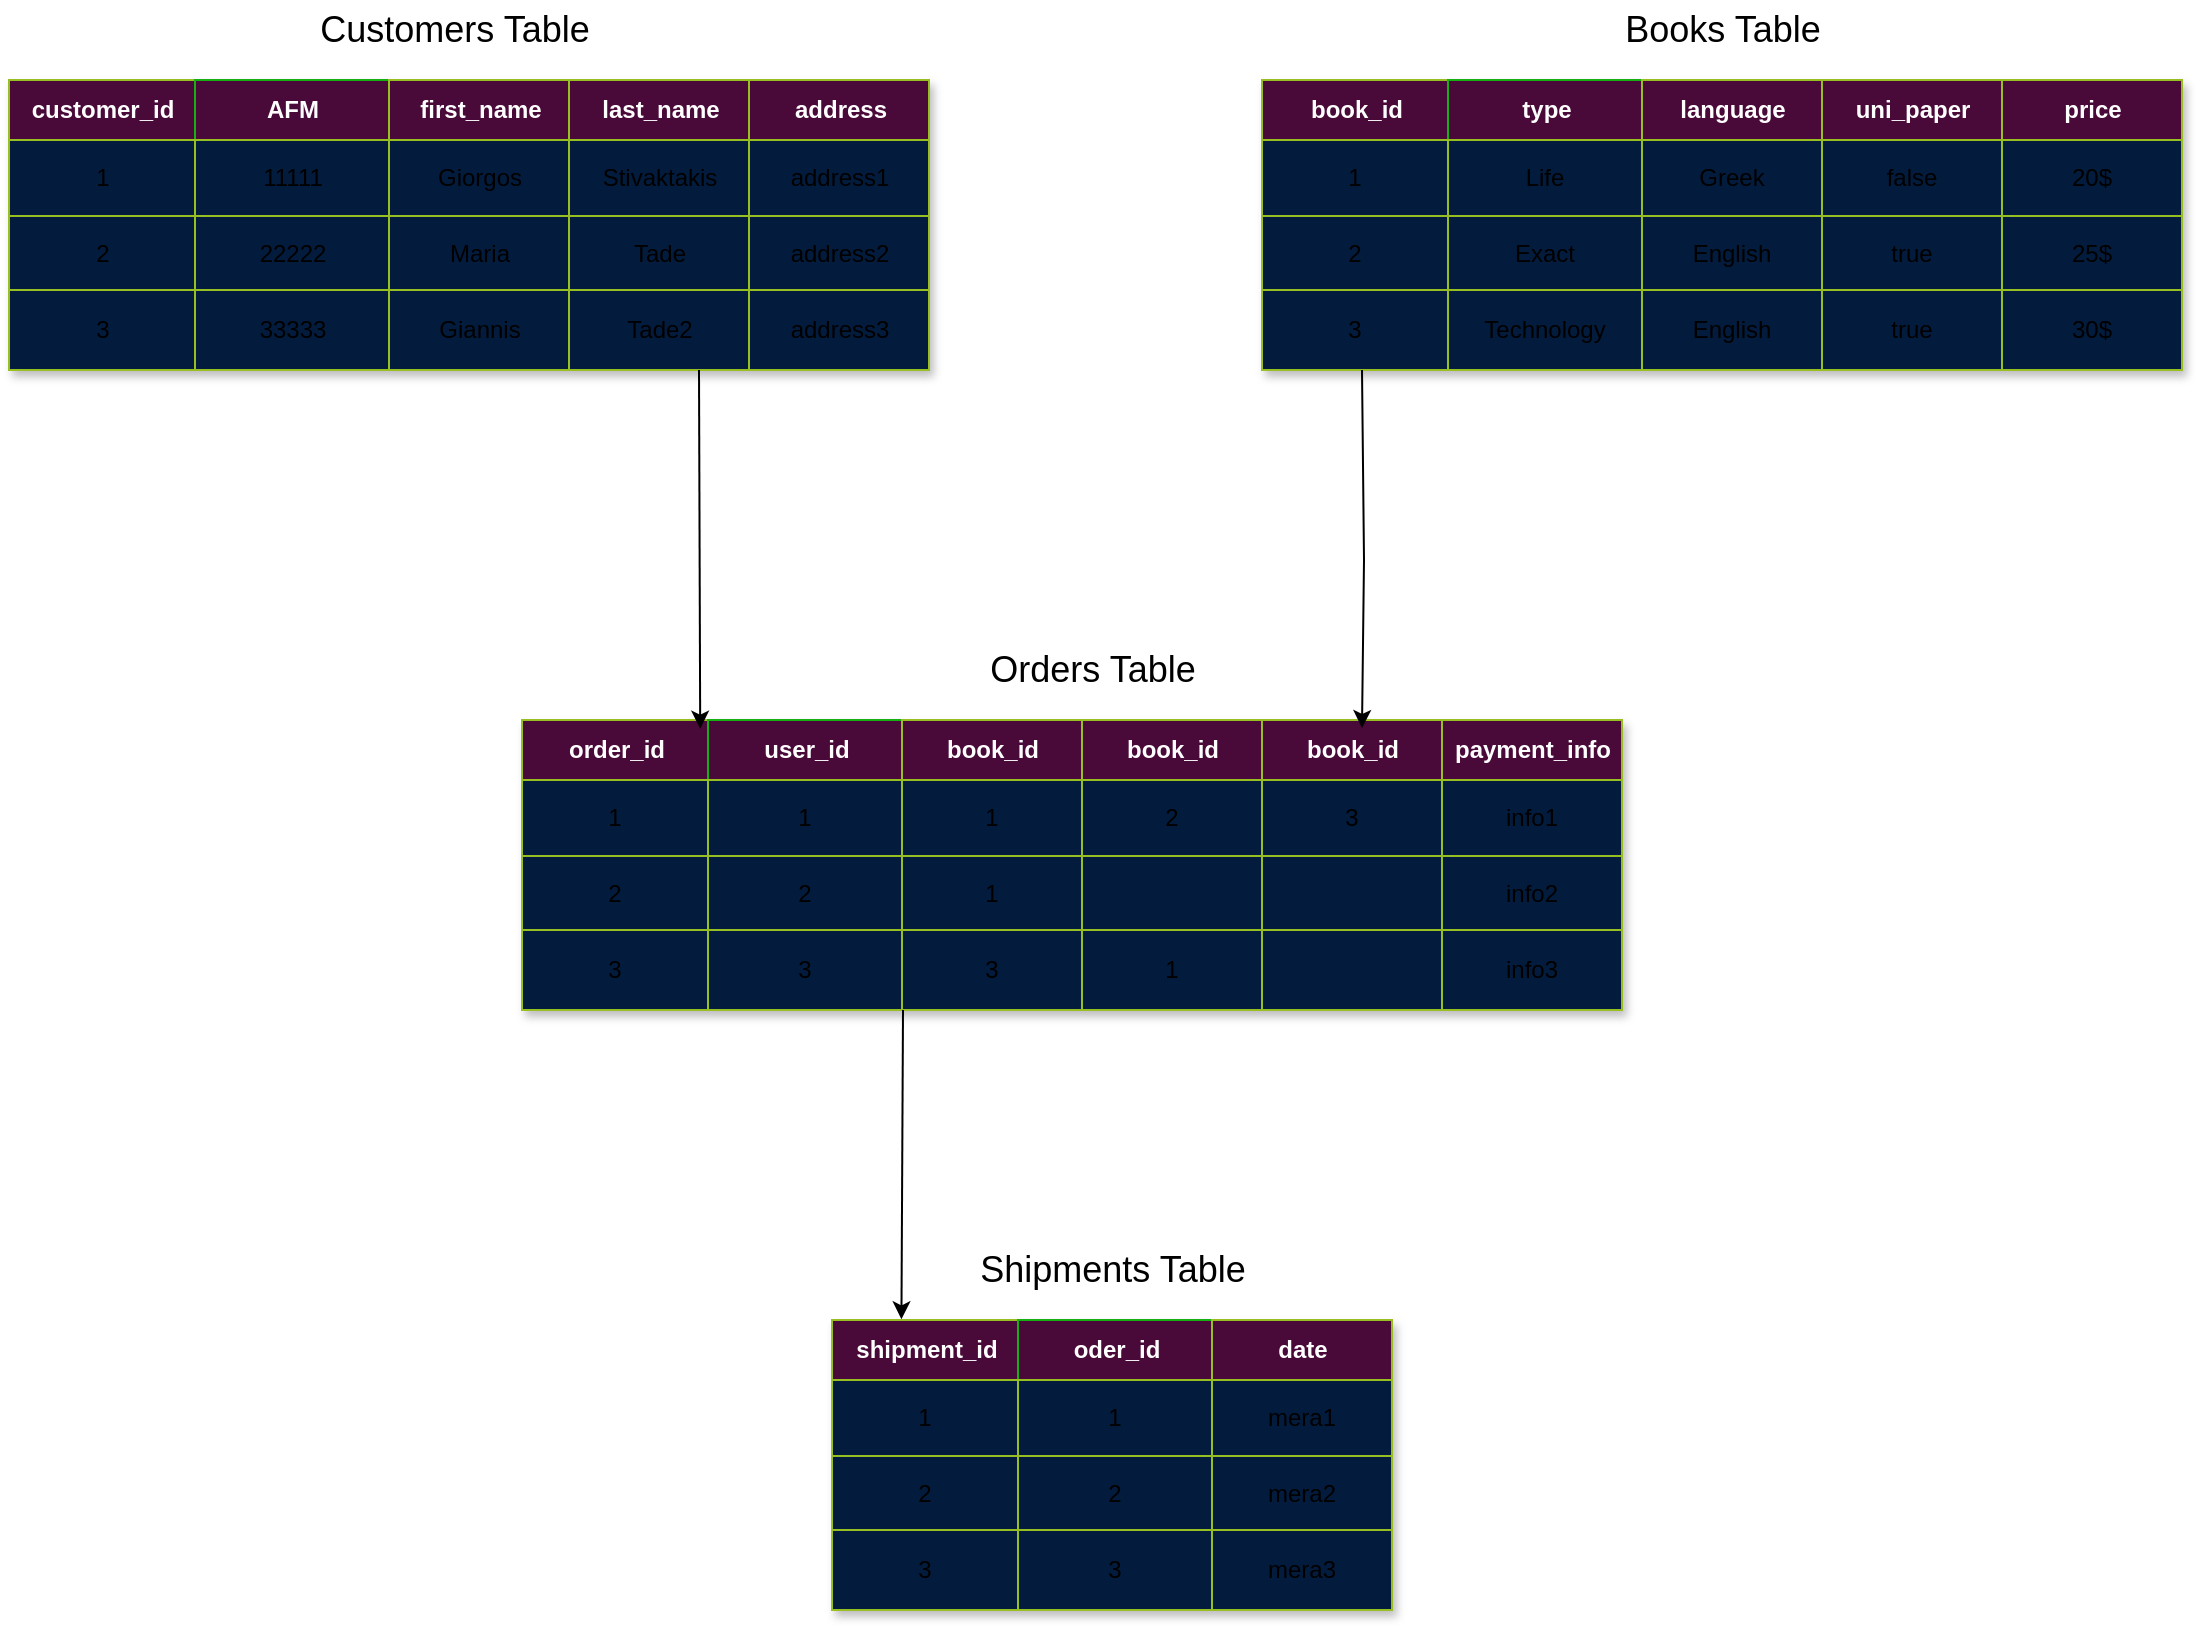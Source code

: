 <mxfile version="22.0.2" type="device">
  <diagram id="R2lEEEUBdFMjLlhIrx00" name="Page-1">
    <mxGraphModel dx="1674" dy="839" grid="1" gridSize="10" guides="1" tooltips="1" connect="1" arrows="1" fold="1" page="1" pageScale="1" pageWidth="850" pageHeight="1100" math="0" shadow="0" extFonts="Permanent Marker^https://fonts.googleapis.com/css?family=Permanent+Marker">
      <root>
        <mxCell id="0" />
        <mxCell id="1" parent="0" />
        <mxCell id="1wCu34omOZLLHnXQI6Vs-1" value="Assets" style="childLayout=tableLayout;recursiveResize=0;strokeColor=#98BF21;fillColor=#A7C942;shadow=1;" vertex="1" parent="1">
          <mxGeometry x="640" y="150" width="460" height="145" as="geometry" />
        </mxCell>
        <mxCell id="1wCu34omOZLLHnXQI6Vs-2" style="shape=tableRow;horizontal=0;startSize=0;swimlaneHead=0;swimlaneBody=0;top=0;left=0;bottom=0;right=0;dropTarget=0;collapsible=0;recursiveResize=0;expand=0;fontStyle=0;strokeColor=inherit;fillColor=#ffffff;" vertex="1" parent="1wCu34omOZLLHnXQI6Vs-1">
          <mxGeometry width="460" height="30" as="geometry" />
        </mxCell>
        <mxCell id="1wCu34omOZLLHnXQI6Vs-3" value="book_id" style="connectable=0;recursiveResize=0;strokeColor=inherit;fillColor=#4A0A39;align=center;fontStyle=1;fontColor=#FFFFFF;html=1;" vertex="1" parent="1wCu34omOZLLHnXQI6Vs-2">
          <mxGeometry width="93" height="30" as="geometry">
            <mxRectangle width="93" height="30" as="alternateBounds" />
          </mxGeometry>
        </mxCell>
        <mxCell id="1wCu34omOZLLHnXQI6Vs-4" value="type" style="connectable=0;recursiveResize=0;strokeColor=#17B012;fillColor=#4A0A39;align=center;fontStyle=1;fontColor=#FFFFFF;html=1;" vertex="1" parent="1wCu34omOZLLHnXQI6Vs-2">
          <mxGeometry x="93" width="97" height="30" as="geometry">
            <mxRectangle width="97" height="30" as="alternateBounds" />
          </mxGeometry>
        </mxCell>
        <mxCell id="1wCu34omOZLLHnXQI6Vs-5" value="language" style="connectable=0;recursiveResize=0;strokeColor=inherit;fillColor=#4A0A39;align=center;fontStyle=1;fontColor=#FFFFFF;html=1;" vertex="1" parent="1wCu34omOZLLHnXQI6Vs-2">
          <mxGeometry x="190" width="90" height="30" as="geometry">
            <mxRectangle width="90" height="30" as="alternateBounds" />
          </mxGeometry>
        </mxCell>
        <mxCell id="1wCu34omOZLLHnXQI6Vs-171" value="uni_paper" style="connectable=0;recursiveResize=0;strokeColor=inherit;fillColor=#4A0A39;align=center;fontStyle=1;fontColor=#FFFFFF;html=1;" vertex="1" parent="1wCu34omOZLLHnXQI6Vs-2">
          <mxGeometry x="280" width="90" height="30" as="geometry">
            <mxRectangle width="90" height="30" as="alternateBounds" />
          </mxGeometry>
        </mxCell>
        <mxCell id="1wCu34omOZLLHnXQI6Vs-175" value="price" style="connectable=0;recursiveResize=0;strokeColor=inherit;fillColor=#4A0A39;align=center;fontStyle=1;fontColor=#FFFFFF;html=1;" vertex="1" parent="1wCu34omOZLLHnXQI6Vs-2">
          <mxGeometry x="370" width="90" height="30" as="geometry">
            <mxRectangle width="90" height="30" as="alternateBounds" />
          </mxGeometry>
        </mxCell>
        <mxCell id="1wCu34omOZLLHnXQI6Vs-6" value="" style="shape=tableRow;horizontal=0;startSize=0;swimlaneHead=0;swimlaneBody=0;top=0;left=0;bottom=0;right=0;dropTarget=0;collapsible=0;recursiveResize=0;expand=0;fontStyle=0;strokeColor=inherit;fillColor=#ffffff;" vertex="1" parent="1wCu34omOZLLHnXQI6Vs-1">
          <mxGeometry y="30" width="460" height="38" as="geometry" />
        </mxCell>
        <mxCell id="1wCu34omOZLLHnXQI6Vs-7" value="1" style="connectable=0;recursiveResize=0;strokeColor=inherit;fillColor=#031C3D;align=center;whiteSpace=wrap;html=1;" vertex="1" parent="1wCu34omOZLLHnXQI6Vs-6">
          <mxGeometry width="93" height="38" as="geometry">
            <mxRectangle width="93" height="38" as="alternateBounds" />
          </mxGeometry>
        </mxCell>
        <mxCell id="1wCu34omOZLLHnXQI6Vs-8" value="Life" style="connectable=0;recursiveResize=0;strokeColor=inherit;fillColor=#031C3D;align=center;whiteSpace=wrap;html=1;" vertex="1" parent="1wCu34omOZLLHnXQI6Vs-6">
          <mxGeometry x="93" width="97" height="38" as="geometry">
            <mxRectangle width="97" height="38" as="alternateBounds" />
          </mxGeometry>
        </mxCell>
        <mxCell id="1wCu34omOZLLHnXQI6Vs-9" value="Greek" style="connectable=0;recursiveResize=0;strokeColor=inherit;fillColor=#031C3D;align=center;whiteSpace=wrap;html=1;" vertex="1" parent="1wCu34omOZLLHnXQI6Vs-6">
          <mxGeometry x="190" width="90" height="38" as="geometry">
            <mxRectangle width="90" height="38" as="alternateBounds" />
          </mxGeometry>
        </mxCell>
        <mxCell id="1wCu34omOZLLHnXQI6Vs-172" value="false" style="connectable=0;recursiveResize=0;strokeColor=inherit;fillColor=#031C3D;align=center;whiteSpace=wrap;html=1;" vertex="1" parent="1wCu34omOZLLHnXQI6Vs-6">
          <mxGeometry x="280" width="90" height="38" as="geometry">
            <mxRectangle width="90" height="38" as="alternateBounds" />
          </mxGeometry>
        </mxCell>
        <mxCell id="1wCu34omOZLLHnXQI6Vs-176" value="20$" style="connectable=0;recursiveResize=0;strokeColor=inherit;fillColor=#031C3D;align=center;whiteSpace=wrap;html=1;" vertex="1" parent="1wCu34omOZLLHnXQI6Vs-6">
          <mxGeometry x="370" width="90" height="38" as="geometry">
            <mxRectangle width="90" height="38" as="alternateBounds" />
          </mxGeometry>
        </mxCell>
        <mxCell id="1wCu34omOZLLHnXQI6Vs-10" value="" style="shape=tableRow;horizontal=0;startSize=0;swimlaneHead=0;swimlaneBody=0;top=0;left=0;bottom=0;right=0;dropTarget=0;collapsible=0;recursiveResize=0;expand=0;fontStyle=1;strokeColor=inherit;fillColor=#EAF2D3;" vertex="1" parent="1wCu34omOZLLHnXQI6Vs-1">
          <mxGeometry y="68" width="460" height="37" as="geometry" />
        </mxCell>
        <mxCell id="1wCu34omOZLLHnXQI6Vs-11" value="2" style="connectable=0;recursiveResize=0;strokeColor=inherit;fillColor=#031C3D;whiteSpace=wrap;html=1;" vertex="1" parent="1wCu34omOZLLHnXQI6Vs-10">
          <mxGeometry width="93" height="37" as="geometry">
            <mxRectangle width="93" height="37" as="alternateBounds" />
          </mxGeometry>
        </mxCell>
        <mxCell id="1wCu34omOZLLHnXQI6Vs-12" value="Exact" style="connectable=0;recursiveResize=0;strokeColor=inherit;fillColor=#031C3D;whiteSpace=wrap;html=1;" vertex="1" parent="1wCu34omOZLLHnXQI6Vs-10">
          <mxGeometry x="93" width="97" height="37" as="geometry">
            <mxRectangle width="97" height="37" as="alternateBounds" />
          </mxGeometry>
        </mxCell>
        <mxCell id="1wCu34omOZLLHnXQI6Vs-13" value="English" style="connectable=0;recursiveResize=0;strokeColor=inherit;fillColor=#031C3D;whiteSpace=wrap;html=1;" vertex="1" parent="1wCu34omOZLLHnXQI6Vs-10">
          <mxGeometry x="190" width="90" height="37" as="geometry">
            <mxRectangle width="90" height="37" as="alternateBounds" />
          </mxGeometry>
        </mxCell>
        <mxCell id="1wCu34omOZLLHnXQI6Vs-173" value="true" style="connectable=0;recursiveResize=0;strokeColor=inherit;fillColor=#031C3D;whiteSpace=wrap;html=1;" vertex="1" parent="1wCu34omOZLLHnXQI6Vs-10">
          <mxGeometry x="280" width="90" height="37" as="geometry">
            <mxRectangle width="90" height="37" as="alternateBounds" />
          </mxGeometry>
        </mxCell>
        <mxCell id="1wCu34omOZLLHnXQI6Vs-177" value="25$" style="connectable=0;recursiveResize=0;strokeColor=inherit;fillColor=#031C3D;whiteSpace=wrap;html=1;" vertex="1" parent="1wCu34omOZLLHnXQI6Vs-10">
          <mxGeometry x="370" width="90" height="37" as="geometry">
            <mxRectangle width="90" height="37" as="alternateBounds" />
          </mxGeometry>
        </mxCell>
        <mxCell id="1wCu34omOZLLHnXQI6Vs-14" value="" style="shape=tableRow;horizontal=0;startSize=0;swimlaneHead=0;swimlaneBody=0;top=0;left=0;bottom=0;right=0;dropTarget=0;collapsible=0;recursiveResize=0;expand=0;fontStyle=0;strokeColor=inherit;fillColor=#ffffff;" vertex="1" parent="1wCu34omOZLLHnXQI6Vs-1">
          <mxGeometry y="105" width="460" height="40" as="geometry" />
        </mxCell>
        <mxCell id="1wCu34omOZLLHnXQI6Vs-15" value="3" style="connectable=0;recursiveResize=0;strokeColor=inherit;fillColor=#031C3D;fontStyle=0;align=center;whiteSpace=wrap;html=1;" vertex="1" parent="1wCu34omOZLLHnXQI6Vs-14">
          <mxGeometry width="93" height="40" as="geometry">
            <mxRectangle width="93" height="40" as="alternateBounds" />
          </mxGeometry>
        </mxCell>
        <mxCell id="1wCu34omOZLLHnXQI6Vs-16" value="Technology" style="connectable=0;recursiveResize=0;strokeColor=inherit;fillColor=#031C3D;fontStyle=0;align=center;whiteSpace=wrap;html=1;" vertex="1" parent="1wCu34omOZLLHnXQI6Vs-14">
          <mxGeometry x="93" width="97" height="40" as="geometry">
            <mxRectangle width="97" height="40" as="alternateBounds" />
          </mxGeometry>
        </mxCell>
        <mxCell id="1wCu34omOZLLHnXQI6Vs-17" value="English" style="connectable=0;recursiveResize=0;strokeColor=#98BF21;fillColor=#031C3D;fontStyle=0;align=center;whiteSpace=wrap;html=1;" vertex="1" parent="1wCu34omOZLLHnXQI6Vs-14">
          <mxGeometry x="190" width="90" height="40" as="geometry">
            <mxRectangle width="90" height="40" as="alternateBounds" />
          </mxGeometry>
        </mxCell>
        <mxCell id="1wCu34omOZLLHnXQI6Vs-174" value="true" style="connectable=0;recursiveResize=0;strokeColor=#98BF21;fillColor=#031C3D;fontStyle=0;align=center;whiteSpace=wrap;html=1;" vertex="1" parent="1wCu34omOZLLHnXQI6Vs-14">
          <mxGeometry x="280" width="90" height="40" as="geometry">
            <mxRectangle width="90" height="40" as="alternateBounds" />
          </mxGeometry>
        </mxCell>
        <mxCell id="1wCu34omOZLLHnXQI6Vs-178" value="30$" style="connectable=0;recursiveResize=0;strokeColor=#98BF21;fillColor=#031C3D;fontStyle=0;align=center;whiteSpace=wrap;html=1;" vertex="1" parent="1wCu34omOZLLHnXQI6Vs-14">
          <mxGeometry x="370" width="90" height="40" as="geometry">
            <mxRectangle width="90" height="40" as="alternateBounds" />
          </mxGeometry>
        </mxCell>
        <mxCell id="1wCu34omOZLLHnXQI6Vs-179" value="Assets" style="childLayout=tableLayout;recursiveResize=0;strokeColor=#98BF21;fillColor=#A7C942;shadow=1;" vertex="1" parent="1">
          <mxGeometry x="13.5" y="150" width="460" height="145" as="geometry" />
        </mxCell>
        <mxCell id="1wCu34omOZLLHnXQI6Vs-180" style="shape=tableRow;horizontal=0;startSize=0;swimlaneHead=0;swimlaneBody=0;top=0;left=0;bottom=0;right=0;dropTarget=0;collapsible=0;recursiveResize=0;expand=0;fontStyle=0;strokeColor=inherit;fillColor=#ffffff;" vertex="1" parent="1wCu34omOZLLHnXQI6Vs-179">
          <mxGeometry width="460" height="30" as="geometry" />
        </mxCell>
        <mxCell id="1wCu34omOZLLHnXQI6Vs-181" value="customer_id" style="connectable=0;recursiveResize=0;strokeColor=inherit;fillColor=#4A0A39;align=center;fontStyle=1;fontColor=#FFFFFF;html=1;" vertex="1" parent="1wCu34omOZLLHnXQI6Vs-180">
          <mxGeometry width="93" height="30" as="geometry">
            <mxRectangle width="93" height="30" as="alternateBounds" />
          </mxGeometry>
        </mxCell>
        <mxCell id="1wCu34omOZLLHnXQI6Vs-182" value="AFM" style="connectable=0;recursiveResize=0;strokeColor=#17B012;fillColor=#4A0A39;align=center;fontStyle=1;fontColor=#FFFFFF;html=1;" vertex="1" parent="1wCu34omOZLLHnXQI6Vs-180">
          <mxGeometry x="93" width="97" height="30" as="geometry">
            <mxRectangle width="97" height="30" as="alternateBounds" />
          </mxGeometry>
        </mxCell>
        <mxCell id="1wCu34omOZLLHnXQI6Vs-183" value="first_name" style="connectable=0;recursiveResize=0;strokeColor=inherit;fillColor=#4A0A39;align=center;fontStyle=1;fontColor=#FFFFFF;html=1;" vertex="1" parent="1wCu34omOZLLHnXQI6Vs-180">
          <mxGeometry x="190" width="90" height="30" as="geometry">
            <mxRectangle width="90" height="30" as="alternateBounds" />
          </mxGeometry>
        </mxCell>
        <mxCell id="1wCu34omOZLLHnXQI6Vs-184" value="last_name" style="connectable=0;recursiveResize=0;strokeColor=inherit;fillColor=#4A0A39;align=center;fontStyle=1;fontColor=#FFFFFF;html=1;" vertex="1" parent="1wCu34omOZLLHnXQI6Vs-180">
          <mxGeometry x="280" width="90" height="30" as="geometry">
            <mxRectangle width="90" height="30" as="alternateBounds" />
          </mxGeometry>
        </mxCell>
        <mxCell id="1wCu34omOZLLHnXQI6Vs-185" value="address" style="connectable=0;recursiveResize=0;strokeColor=inherit;fillColor=#4A0A39;align=center;fontStyle=1;fontColor=#FFFFFF;html=1;" vertex="1" parent="1wCu34omOZLLHnXQI6Vs-180">
          <mxGeometry x="370" width="90" height="30" as="geometry">
            <mxRectangle width="90" height="30" as="alternateBounds" />
          </mxGeometry>
        </mxCell>
        <mxCell id="1wCu34omOZLLHnXQI6Vs-186" value="" style="shape=tableRow;horizontal=0;startSize=0;swimlaneHead=0;swimlaneBody=0;top=0;left=0;bottom=0;right=0;dropTarget=0;collapsible=0;recursiveResize=0;expand=0;fontStyle=0;strokeColor=inherit;fillColor=#ffffff;" vertex="1" parent="1wCu34omOZLLHnXQI6Vs-179">
          <mxGeometry y="30" width="460" height="38" as="geometry" />
        </mxCell>
        <mxCell id="1wCu34omOZLLHnXQI6Vs-187" value="1" style="connectable=0;recursiveResize=0;strokeColor=inherit;fillColor=#031C3D;align=center;whiteSpace=wrap;html=1;" vertex="1" parent="1wCu34omOZLLHnXQI6Vs-186">
          <mxGeometry width="93" height="38" as="geometry">
            <mxRectangle width="93" height="38" as="alternateBounds" />
          </mxGeometry>
        </mxCell>
        <mxCell id="1wCu34omOZLLHnXQI6Vs-188" value="11111" style="connectable=0;recursiveResize=0;strokeColor=inherit;fillColor=#031C3D;align=center;whiteSpace=wrap;html=1;" vertex="1" parent="1wCu34omOZLLHnXQI6Vs-186">
          <mxGeometry x="93" width="97" height="38" as="geometry">
            <mxRectangle width="97" height="38" as="alternateBounds" />
          </mxGeometry>
        </mxCell>
        <mxCell id="1wCu34omOZLLHnXQI6Vs-189" value="Giorgos" style="connectable=0;recursiveResize=0;strokeColor=inherit;fillColor=#031C3D;align=center;whiteSpace=wrap;html=1;" vertex="1" parent="1wCu34omOZLLHnXQI6Vs-186">
          <mxGeometry x="190" width="90" height="38" as="geometry">
            <mxRectangle width="90" height="38" as="alternateBounds" />
          </mxGeometry>
        </mxCell>
        <mxCell id="1wCu34omOZLLHnXQI6Vs-190" value="Stivaktakis" style="connectable=0;recursiveResize=0;strokeColor=inherit;fillColor=#031C3D;align=center;whiteSpace=wrap;html=1;" vertex="1" parent="1wCu34omOZLLHnXQI6Vs-186">
          <mxGeometry x="280" width="90" height="38" as="geometry">
            <mxRectangle width="90" height="38" as="alternateBounds" />
          </mxGeometry>
        </mxCell>
        <mxCell id="1wCu34omOZLLHnXQI6Vs-191" value="address1" style="connectable=0;recursiveResize=0;strokeColor=inherit;fillColor=#031C3D;align=center;whiteSpace=wrap;html=1;" vertex="1" parent="1wCu34omOZLLHnXQI6Vs-186">
          <mxGeometry x="370" width="90" height="38" as="geometry">
            <mxRectangle width="90" height="38" as="alternateBounds" />
          </mxGeometry>
        </mxCell>
        <mxCell id="1wCu34omOZLLHnXQI6Vs-192" value="" style="shape=tableRow;horizontal=0;startSize=0;swimlaneHead=0;swimlaneBody=0;top=0;left=0;bottom=0;right=0;dropTarget=0;collapsible=0;recursiveResize=0;expand=0;fontStyle=1;strokeColor=inherit;fillColor=#EAF2D3;" vertex="1" parent="1wCu34omOZLLHnXQI6Vs-179">
          <mxGeometry y="68" width="460" height="37" as="geometry" />
        </mxCell>
        <mxCell id="1wCu34omOZLLHnXQI6Vs-193" value="2" style="connectable=0;recursiveResize=0;strokeColor=inherit;fillColor=#031C3D;whiteSpace=wrap;html=1;" vertex="1" parent="1wCu34omOZLLHnXQI6Vs-192">
          <mxGeometry width="93" height="37" as="geometry">
            <mxRectangle width="93" height="37" as="alternateBounds" />
          </mxGeometry>
        </mxCell>
        <mxCell id="1wCu34omOZLLHnXQI6Vs-194" value="22222" style="connectable=0;recursiveResize=0;strokeColor=inherit;fillColor=#031C3D;whiteSpace=wrap;html=1;" vertex="1" parent="1wCu34omOZLLHnXQI6Vs-192">
          <mxGeometry x="93" width="97" height="37" as="geometry">
            <mxRectangle width="97" height="37" as="alternateBounds" />
          </mxGeometry>
        </mxCell>
        <mxCell id="1wCu34omOZLLHnXQI6Vs-195" value="Maria" style="connectable=0;recursiveResize=0;strokeColor=inherit;fillColor=#031C3D;whiteSpace=wrap;html=1;" vertex="1" parent="1wCu34omOZLLHnXQI6Vs-192">
          <mxGeometry x="190" width="90" height="37" as="geometry">
            <mxRectangle width="90" height="37" as="alternateBounds" />
          </mxGeometry>
        </mxCell>
        <mxCell id="1wCu34omOZLLHnXQI6Vs-196" value="Tade" style="connectable=0;recursiveResize=0;strokeColor=inherit;fillColor=#031C3D;whiteSpace=wrap;html=1;" vertex="1" parent="1wCu34omOZLLHnXQI6Vs-192">
          <mxGeometry x="280" width="90" height="37" as="geometry">
            <mxRectangle width="90" height="37" as="alternateBounds" />
          </mxGeometry>
        </mxCell>
        <mxCell id="1wCu34omOZLLHnXQI6Vs-197" value="address2" style="connectable=0;recursiveResize=0;strokeColor=inherit;fillColor=#031C3D;whiteSpace=wrap;html=1;" vertex="1" parent="1wCu34omOZLLHnXQI6Vs-192">
          <mxGeometry x="370" width="90" height="37" as="geometry">
            <mxRectangle width="90" height="37" as="alternateBounds" />
          </mxGeometry>
        </mxCell>
        <mxCell id="1wCu34omOZLLHnXQI6Vs-198" value="" style="shape=tableRow;horizontal=0;startSize=0;swimlaneHead=0;swimlaneBody=0;top=0;left=0;bottom=0;right=0;dropTarget=0;collapsible=0;recursiveResize=0;expand=0;fontStyle=0;strokeColor=inherit;fillColor=#ffffff;" vertex="1" parent="1wCu34omOZLLHnXQI6Vs-179">
          <mxGeometry y="105" width="460" height="40" as="geometry" />
        </mxCell>
        <mxCell id="1wCu34omOZLLHnXQI6Vs-199" value="3" style="connectable=0;recursiveResize=0;strokeColor=inherit;fillColor=#031C3D;fontStyle=0;align=center;whiteSpace=wrap;html=1;" vertex="1" parent="1wCu34omOZLLHnXQI6Vs-198">
          <mxGeometry width="93" height="40" as="geometry">
            <mxRectangle width="93" height="40" as="alternateBounds" />
          </mxGeometry>
        </mxCell>
        <mxCell id="1wCu34omOZLLHnXQI6Vs-200" value="33333" style="connectable=0;recursiveResize=0;strokeColor=inherit;fillColor=#031C3D;fontStyle=0;align=center;whiteSpace=wrap;html=1;" vertex="1" parent="1wCu34omOZLLHnXQI6Vs-198">
          <mxGeometry x="93" width="97" height="40" as="geometry">
            <mxRectangle width="97" height="40" as="alternateBounds" />
          </mxGeometry>
        </mxCell>
        <mxCell id="1wCu34omOZLLHnXQI6Vs-201" value="Giannis" style="connectable=0;recursiveResize=0;strokeColor=#98BF21;fillColor=#031C3D;fontStyle=0;align=center;whiteSpace=wrap;html=1;" vertex="1" parent="1wCu34omOZLLHnXQI6Vs-198">
          <mxGeometry x="190" width="90" height="40" as="geometry">
            <mxRectangle width="90" height="40" as="alternateBounds" />
          </mxGeometry>
        </mxCell>
        <mxCell id="1wCu34omOZLLHnXQI6Vs-202" value="Tade2" style="connectable=0;recursiveResize=0;strokeColor=#98BF21;fillColor=#031C3D;fontStyle=0;align=center;whiteSpace=wrap;html=1;" vertex="1" parent="1wCu34omOZLLHnXQI6Vs-198">
          <mxGeometry x="280" width="90" height="40" as="geometry">
            <mxRectangle width="90" height="40" as="alternateBounds" />
          </mxGeometry>
        </mxCell>
        <mxCell id="1wCu34omOZLLHnXQI6Vs-203" value="address3" style="connectable=0;recursiveResize=0;strokeColor=#98BF21;fillColor=#031C3D;fontStyle=0;align=center;whiteSpace=wrap;html=1;" vertex="1" parent="1wCu34omOZLLHnXQI6Vs-198">
          <mxGeometry x="370" width="90" height="40" as="geometry">
            <mxRectangle width="90" height="40" as="alternateBounds" />
          </mxGeometry>
        </mxCell>
        <mxCell id="1wCu34omOZLLHnXQI6Vs-51" value="&lt;span style=&quot;font-size: 18px;&quot;&gt;Customers Table&lt;/span&gt;" style="text;html=1;strokeColor=none;fillColor=none;align=center;verticalAlign=middle;whiteSpace=wrap;rounded=0;" vertex="1" parent="1">
          <mxGeometry x="143" y="110" width="187" height="30" as="geometry" />
        </mxCell>
        <mxCell id="1wCu34omOZLLHnXQI6Vs-204" value="&lt;span style=&quot;font-size: 18px;&quot;&gt;Books Table&lt;/span&gt;" style="text;html=1;strokeColor=none;fillColor=none;align=center;verticalAlign=middle;whiteSpace=wrap;rounded=0;" vertex="1" parent="1">
          <mxGeometry x="776.5" y="110" width="187" height="30" as="geometry" />
        </mxCell>
        <mxCell id="1wCu34omOZLLHnXQI6Vs-248" value="Assets" style="childLayout=tableLayout;recursiveResize=0;strokeColor=#98BF21;fillColor=#A7C942;shadow=1;" vertex="1" parent="1">
          <mxGeometry x="270" y="470" width="550" height="145" as="geometry" />
        </mxCell>
        <mxCell id="1wCu34omOZLLHnXQI6Vs-249" style="shape=tableRow;horizontal=0;startSize=0;swimlaneHead=0;swimlaneBody=0;top=0;left=0;bottom=0;right=0;dropTarget=0;collapsible=0;recursiveResize=0;expand=0;fontStyle=0;strokeColor=inherit;fillColor=#ffffff;" vertex="1" parent="1wCu34omOZLLHnXQI6Vs-248">
          <mxGeometry width="550" height="30" as="geometry" />
        </mxCell>
        <mxCell id="1wCu34omOZLLHnXQI6Vs-250" value="order_id" style="connectable=0;recursiveResize=0;strokeColor=inherit;fillColor=#4A0A39;align=center;fontStyle=1;fontColor=#FFFFFF;html=1;" vertex="1" parent="1wCu34omOZLLHnXQI6Vs-249">
          <mxGeometry width="93" height="30" as="geometry">
            <mxRectangle width="93" height="30" as="alternateBounds" />
          </mxGeometry>
        </mxCell>
        <mxCell id="1wCu34omOZLLHnXQI6Vs-251" value="user_id" style="connectable=0;recursiveResize=0;strokeColor=#17B012;fillColor=#4A0A39;align=center;fontStyle=1;fontColor=#FFFFFF;html=1;" vertex="1" parent="1wCu34omOZLLHnXQI6Vs-249">
          <mxGeometry x="93" width="97" height="30" as="geometry">
            <mxRectangle width="97" height="30" as="alternateBounds" />
          </mxGeometry>
        </mxCell>
        <mxCell id="1wCu34omOZLLHnXQI6Vs-252" value="book_id" style="connectable=0;recursiveResize=0;strokeColor=inherit;fillColor=#4A0A39;align=center;fontStyle=1;fontColor=#FFFFFF;html=1;" vertex="1" parent="1wCu34omOZLLHnXQI6Vs-249">
          <mxGeometry x="190" width="90" height="30" as="geometry">
            <mxRectangle width="90" height="30" as="alternateBounds" />
          </mxGeometry>
        </mxCell>
        <mxCell id="1wCu34omOZLLHnXQI6Vs-253" value="book_id" style="connectable=0;recursiveResize=0;strokeColor=inherit;fillColor=#4A0A39;align=center;fontStyle=1;fontColor=#FFFFFF;html=1;" vertex="1" parent="1wCu34omOZLLHnXQI6Vs-249">
          <mxGeometry x="280" width="90" height="30" as="geometry">
            <mxRectangle width="90" height="30" as="alternateBounds" />
          </mxGeometry>
        </mxCell>
        <mxCell id="1wCu34omOZLLHnXQI6Vs-254" value="book_id" style="connectable=0;recursiveResize=0;strokeColor=inherit;fillColor=#4A0A39;align=center;fontStyle=1;fontColor=#FFFFFF;html=1;" vertex="1" parent="1wCu34omOZLLHnXQI6Vs-249">
          <mxGeometry x="370" width="90" height="30" as="geometry">
            <mxRectangle width="90" height="30" as="alternateBounds" />
          </mxGeometry>
        </mxCell>
        <mxCell id="1wCu34omOZLLHnXQI6Vs-273" value="payment_info" style="connectable=0;recursiveResize=0;strokeColor=inherit;fillColor=#4A0A39;align=center;fontStyle=1;fontColor=#FFFFFF;html=1;" vertex="1" parent="1wCu34omOZLLHnXQI6Vs-249">
          <mxGeometry x="460" width="90" height="30" as="geometry">
            <mxRectangle width="90" height="30" as="alternateBounds" />
          </mxGeometry>
        </mxCell>
        <mxCell id="1wCu34omOZLLHnXQI6Vs-255" value="" style="shape=tableRow;horizontal=0;startSize=0;swimlaneHead=0;swimlaneBody=0;top=0;left=0;bottom=0;right=0;dropTarget=0;collapsible=0;recursiveResize=0;expand=0;fontStyle=0;strokeColor=inherit;fillColor=#ffffff;" vertex="1" parent="1wCu34omOZLLHnXQI6Vs-248">
          <mxGeometry y="30" width="550" height="38" as="geometry" />
        </mxCell>
        <mxCell id="1wCu34omOZLLHnXQI6Vs-256" value="1" style="connectable=0;recursiveResize=0;strokeColor=inherit;fillColor=#031C3D;align=center;whiteSpace=wrap;html=1;" vertex="1" parent="1wCu34omOZLLHnXQI6Vs-255">
          <mxGeometry width="93" height="38" as="geometry">
            <mxRectangle width="93" height="38" as="alternateBounds" />
          </mxGeometry>
        </mxCell>
        <mxCell id="1wCu34omOZLLHnXQI6Vs-257" value="1" style="connectable=0;recursiveResize=0;strokeColor=inherit;fillColor=#031C3D;align=center;whiteSpace=wrap;html=1;" vertex="1" parent="1wCu34omOZLLHnXQI6Vs-255">
          <mxGeometry x="93" width="97" height="38" as="geometry">
            <mxRectangle width="97" height="38" as="alternateBounds" />
          </mxGeometry>
        </mxCell>
        <mxCell id="1wCu34omOZLLHnXQI6Vs-258" value="1" style="connectable=0;recursiveResize=0;strokeColor=inherit;fillColor=#031C3D;align=center;whiteSpace=wrap;html=1;" vertex="1" parent="1wCu34omOZLLHnXQI6Vs-255">
          <mxGeometry x="190" width="90" height="38" as="geometry">
            <mxRectangle width="90" height="38" as="alternateBounds" />
          </mxGeometry>
        </mxCell>
        <mxCell id="1wCu34omOZLLHnXQI6Vs-259" value="2" style="connectable=0;recursiveResize=0;strokeColor=inherit;fillColor=#031C3D;align=center;whiteSpace=wrap;html=1;" vertex="1" parent="1wCu34omOZLLHnXQI6Vs-255">
          <mxGeometry x="280" width="90" height="38" as="geometry">
            <mxRectangle width="90" height="38" as="alternateBounds" />
          </mxGeometry>
        </mxCell>
        <mxCell id="1wCu34omOZLLHnXQI6Vs-260" value="3" style="connectable=0;recursiveResize=0;strokeColor=inherit;fillColor=#031C3D;align=center;whiteSpace=wrap;html=1;" vertex="1" parent="1wCu34omOZLLHnXQI6Vs-255">
          <mxGeometry x="370" width="90" height="38" as="geometry">
            <mxRectangle width="90" height="38" as="alternateBounds" />
          </mxGeometry>
        </mxCell>
        <mxCell id="1wCu34omOZLLHnXQI6Vs-274" value="info1" style="connectable=0;recursiveResize=0;strokeColor=inherit;fillColor=#031C3D;align=center;whiteSpace=wrap;html=1;" vertex="1" parent="1wCu34omOZLLHnXQI6Vs-255">
          <mxGeometry x="460" width="90" height="38" as="geometry">
            <mxRectangle width="90" height="38" as="alternateBounds" />
          </mxGeometry>
        </mxCell>
        <mxCell id="1wCu34omOZLLHnXQI6Vs-261" value="" style="shape=tableRow;horizontal=0;startSize=0;swimlaneHead=0;swimlaneBody=0;top=0;left=0;bottom=0;right=0;dropTarget=0;collapsible=0;recursiveResize=0;expand=0;fontStyle=1;strokeColor=inherit;fillColor=#EAF2D3;" vertex="1" parent="1wCu34omOZLLHnXQI6Vs-248">
          <mxGeometry y="68" width="550" height="37" as="geometry" />
        </mxCell>
        <mxCell id="1wCu34omOZLLHnXQI6Vs-262" value="2" style="connectable=0;recursiveResize=0;strokeColor=inherit;fillColor=#031C3D;whiteSpace=wrap;html=1;" vertex="1" parent="1wCu34omOZLLHnXQI6Vs-261">
          <mxGeometry width="93" height="37" as="geometry">
            <mxRectangle width="93" height="37" as="alternateBounds" />
          </mxGeometry>
        </mxCell>
        <mxCell id="1wCu34omOZLLHnXQI6Vs-263" value="2" style="connectable=0;recursiveResize=0;strokeColor=inherit;fillColor=#031C3D;whiteSpace=wrap;html=1;" vertex="1" parent="1wCu34omOZLLHnXQI6Vs-261">
          <mxGeometry x="93" width="97" height="37" as="geometry">
            <mxRectangle width="97" height="37" as="alternateBounds" />
          </mxGeometry>
        </mxCell>
        <mxCell id="1wCu34omOZLLHnXQI6Vs-264" value="1" style="connectable=0;recursiveResize=0;strokeColor=inherit;fillColor=#031C3D;whiteSpace=wrap;html=1;" vertex="1" parent="1wCu34omOZLLHnXQI6Vs-261">
          <mxGeometry x="190" width="90" height="37" as="geometry">
            <mxRectangle width="90" height="37" as="alternateBounds" />
          </mxGeometry>
        </mxCell>
        <mxCell id="1wCu34omOZLLHnXQI6Vs-265" value="" style="connectable=0;recursiveResize=0;strokeColor=inherit;fillColor=#031C3D;whiteSpace=wrap;html=1;" vertex="1" parent="1wCu34omOZLLHnXQI6Vs-261">
          <mxGeometry x="280" width="90" height="37" as="geometry">
            <mxRectangle width="90" height="37" as="alternateBounds" />
          </mxGeometry>
        </mxCell>
        <mxCell id="1wCu34omOZLLHnXQI6Vs-266" value="" style="connectable=0;recursiveResize=0;strokeColor=inherit;fillColor=#031C3D;whiteSpace=wrap;html=1;" vertex="1" parent="1wCu34omOZLLHnXQI6Vs-261">
          <mxGeometry x="370" width="90" height="37" as="geometry">
            <mxRectangle width="90" height="37" as="alternateBounds" />
          </mxGeometry>
        </mxCell>
        <mxCell id="1wCu34omOZLLHnXQI6Vs-275" value="info2" style="connectable=0;recursiveResize=0;strokeColor=inherit;fillColor=#031C3D;whiteSpace=wrap;html=1;" vertex="1" parent="1wCu34omOZLLHnXQI6Vs-261">
          <mxGeometry x="460" width="90" height="37" as="geometry">
            <mxRectangle width="90" height="37" as="alternateBounds" />
          </mxGeometry>
        </mxCell>
        <mxCell id="1wCu34omOZLLHnXQI6Vs-267" value="" style="shape=tableRow;horizontal=0;startSize=0;swimlaneHead=0;swimlaneBody=0;top=0;left=0;bottom=0;right=0;dropTarget=0;collapsible=0;recursiveResize=0;expand=0;fontStyle=0;strokeColor=inherit;fillColor=#ffffff;" vertex="1" parent="1wCu34omOZLLHnXQI6Vs-248">
          <mxGeometry y="105" width="550" height="40" as="geometry" />
        </mxCell>
        <mxCell id="1wCu34omOZLLHnXQI6Vs-268" value="3" style="connectable=0;recursiveResize=0;strokeColor=inherit;fillColor=#031C3D;fontStyle=0;align=center;whiteSpace=wrap;html=1;" vertex="1" parent="1wCu34omOZLLHnXQI6Vs-267">
          <mxGeometry width="93" height="40" as="geometry">
            <mxRectangle width="93" height="40" as="alternateBounds" />
          </mxGeometry>
        </mxCell>
        <mxCell id="1wCu34omOZLLHnXQI6Vs-269" value="3" style="connectable=0;recursiveResize=0;strokeColor=inherit;fillColor=#031C3D;fontStyle=0;align=center;whiteSpace=wrap;html=1;" vertex="1" parent="1wCu34omOZLLHnXQI6Vs-267">
          <mxGeometry x="93" width="97" height="40" as="geometry">
            <mxRectangle width="97" height="40" as="alternateBounds" />
          </mxGeometry>
        </mxCell>
        <mxCell id="1wCu34omOZLLHnXQI6Vs-270" value="3" style="connectable=0;recursiveResize=0;strokeColor=#98BF21;fillColor=#031C3D;fontStyle=0;align=center;whiteSpace=wrap;html=1;" vertex="1" parent="1wCu34omOZLLHnXQI6Vs-267">
          <mxGeometry x="190" width="90" height="40" as="geometry">
            <mxRectangle width="90" height="40" as="alternateBounds" />
          </mxGeometry>
        </mxCell>
        <mxCell id="1wCu34omOZLLHnXQI6Vs-271" value="1" style="connectable=0;recursiveResize=0;strokeColor=#98BF21;fillColor=#031C3D;fontStyle=0;align=center;whiteSpace=wrap;html=1;" vertex="1" parent="1wCu34omOZLLHnXQI6Vs-267">
          <mxGeometry x="280" width="90" height="40" as="geometry">
            <mxRectangle width="90" height="40" as="alternateBounds" />
          </mxGeometry>
        </mxCell>
        <mxCell id="1wCu34omOZLLHnXQI6Vs-272" value="" style="connectable=0;recursiveResize=0;strokeColor=#98BF21;fillColor=#031C3D;fontStyle=0;align=center;whiteSpace=wrap;html=1;" vertex="1" parent="1wCu34omOZLLHnXQI6Vs-267">
          <mxGeometry x="370" width="90" height="40" as="geometry">
            <mxRectangle width="90" height="40" as="alternateBounds" />
          </mxGeometry>
        </mxCell>
        <mxCell id="1wCu34omOZLLHnXQI6Vs-276" value="info3" style="connectable=0;recursiveResize=0;strokeColor=#98BF21;fillColor=#031C3D;fontStyle=0;align=center;whiteSpace=wrap;html=1;" vertex="1" parent="1wCu34omOZLLHnXQI6Vs-267">
          <mxGeometry x="460" width="90" height="40" as="geometry">
            <mxRectangle width="90" height="40" as="alternateBounds" />
          </mxGeometry>
        </mxCell>
        <mxCell id="1wCu34omOZLLHnXQI6Vs-302" value="&lt;span style=&quot;font-size: 18px;&quot;&gt;Shipments Table&lt;/span&gt;" style="text;html=1;strokeColor=none;fillColor=none;align=center;verticalAlign=middle;whiteSpace=wrap;rounded=0;" vertex="1" parent="1">
          <mxGeometry x="471.5" y="730" width="187" height="30" as="geometry" />
        </mxCell>
        <mxCell id="1wCu34omOZLLHnXQI6Vs-303" value="&lt;span style=&quot;font-size: 18px;&quot;&gt;Orders Table&lt;/span&gt;" style="text;html=1;strokeColor=none;fillColor=none;align=center;verticalAlign=middle;whiteSpace=wrap;rounded=0;" vertex="1" parent="1">
          <mxGeometry x="461.5" y="430" width="187" height="30" as="geometry" />
        </mxCell>
        <mxCell id="1wCu34omOZLLHnXQI6Vs-304" value="" style="endArrow=classic;html=1;rounded=0;exitX=0.75;exitY=1;exitDx=0;exitDy=0;entryX=0.162;entryY=0.145;entryDx=0;entryDy=0;entryPerimeter=0;" edge="1" parent="1" source="1wCu34omOZLLHnXQI6Vs-198" target="1wCu34omOZLLHnXQI6Vs-249">
          <mxGeometry width="50" height="50" relative="1" as="geometry">
            <mxPoint x="400" y="440" as="sourcePoint" />
            <mxPoint x="359" y="470" as="targetPoint" />
          </mxGeometry>
        </mxCell>
        <mxCell id="1wCu34omOZLLHnXQI6Vs-311" value="" style="endArrow=classic;html=1;rounded=0;exitX=0.75;exitY=1;exitDx=0;exitDy=0;entryX=0.124;entryY=-0.012;entryDx=0;entryDy=0;entryPerimeter=0;" edge="1" parent="1" target="1wCu34omOZLLHnXQI6Vs-278">
          <mxGeometry width="50" height="50" relative="1" as="geometry">
            <mxPoint x="460.5" y="615" as="sourcePoint" />
            <mxPoint x="460.5" y="794" as="targetPoint" />
          </mxGeometry>
        </mxCell>
        <mxCell id="1wCu34omOZLLHnXQI6Vs-307" value="" style="endArrow=classic;html=1;rounded=0;exitX=0.75;exitY=1;exitDx=0;exitDy=0;entryX=0.162;entryY=0.145;entryDx=0;entryDy=0;entryPerimeter=0;" edge="1" parent="1">
          <mxGeometry width="50" height="50" relative="1" as="geometry">
            <mxPoint x="690" y="295" as="sourcePoint" />
            <mxPoint x="690" y="474" as="targetPoint" />
            <Array as="points">
              <mxPoint x="691" y="390" />
            </Array>
          </mxGeometry>
        </mxCell>
        <mxCell id="1wCu34omOZLLHnXQI6Vs-277" value="Assets" style="childLayout=tableLayout;recursiveResize=0;strokeColor=#98BF21;fillColor=#A7C942;shadow=1;" vertex="1" parent="1">
          <mxGeometry x="425" y="770" width="280" height="145" as="geometry" />
        </mxCell>
        <mxCell id="1wCu34omOZLLHnXQI6Vs-278" style="shape=tableRow;horizontal=0;startSize=0;swimlaneHead=0;swimlaneBody=0;top=0;left=0;bottom=0;right=0;dropTarget=0;collapsible=0;recursiveResize=0;expand=0;fontStyle=0;strokeColor=inherit;fillColor=#ffffff;" vertex="1" parent="1wCu34omOZLLHnXQI6Vs-277">
          <mxGeometry width="280" height="30" as="geometry" />
        </mxCell>
        <mxCell id="1wCu34omOZLLHnXQI6Vs-279" value="shipment_id" style="connectable=0;recursiveResize=0;strokeColor=inherit;fillColor=#4A0A39;align=center;fontStyle=1;fontColor=#FFFFFF;html=1;" vertex="1" parent="1wCu34omOZLLHnXQI6Vs-278">
          <mxGeometry width="93" height="30" as="geometry">
            <mxRectangle width="93" height="30" as="alternateBounds" />
          </mxGeometry>
        </mxCell>
        <mxCell id="1wCu34omOZLLHnXQI6Vs-280" value="oder_id" style="connectable=0;recursiveResize=0;strokeColor=#17B012;fillColor=#4A0A39;align=center;fontStyle=1;fontColor=#FFFFFF;html=1;" vertex="1" parent="1wCu34omOZLLHnXQI6Vs-278">
          <mxGeometry x="93" width="97" height="30" as="geometry">
            <mxRectangle width="97" height="30" as="alternateBounds" />
          </mxGeometry>
        </mxCell>
        <mxCell id="1wCu34omOZLLHnXQI6Vs-281" value="date" style="connectable=0;recursiveResize=0;strokeColor=inherit;fillColor=#4A0A39;align=center;fontStyle=1;fontColor=#FFFFFF;html=1;" vertex="1" parent="1wCu34omOZLLHnXQI6Vs-278">
          <mxGeometry x="190" width="90" height="30" as="geometry">
            <mxRectangle width="90" height="30" as="alternateBounds" />
          </mxGeometry>
        </mxCell>
        <mxCell id="1wCu34omOZLLHnXQI6Vs-284" value="" style="shape=tableRow;horizontal=0;startSize=0;swimlaneHead=0;swimlaneBody=0;top=0;left=0;bottom=0;right=0;dropTarget=0;collapsible=0;recursiveResize=0;expand=0;fontStyle=0;strokeColor=inherit;fillColor=#ffffff;" vertex="1" parent="1wCu34omOZLLHnXQI6Vs-277">
          <mxGeometry y="30" width="280" height="38" as="geometry" />
        </mxCell>
        <mxCell id="1wCu34omOZLLHnXQI6Vs-285" value="1" style="connectable=0;recursiveResize=0;strokeColor=inherit;fillColor=#031C3D;align=center;whiteSpace=wrap;html=1;" vertex="1" parent="1wCu34omOZLLHnXQI6Vs-284">
          <mxGeometry width="93" height="38" as="geometry">
            <mxRectangle width="93" height="38" as="alternateBounds" />
          </mxGeometry>
        </mxCell>
        <mxCell id="1wCu34omOZLLHnXQI6Vs-286" value="1" style="connectable=0;recursiveResize=0;strokeColor=inherit;fillColor=#031C3D;align=center;whiteSpace=wrap;html=1;" vertex="1" parent="1wCu34omOZLLHnXQI6Vs-284">
          <mxGeometry x="93" width="97" height="38" as="geometry">
            <mxRectangle width="97" height="38" as="alternateBounds" />
          </mxGeometry>
        </mxCell>
        <mxCell id="1wCu34omOZLLHnXQI6Vs-287" value="mera1" style="connectable=0;recursiveResize=0;strokeColor=inherit;fillColor=#031C3D;align=center;whiteSpace=wrap;html=1;" vertex="1" parent="1wCu34omOZLLHnXQI6Vs-284">
          <mxGeometry x="190" width="90" height="38" as="geometry">
            <mxRectangle width="90" height="38" as="alternateBounds" />
          </mxGeometry>
        </mxCell>
        <mxCell id="1wCu34omOZLLHnXQI6Vs-290" value="" style="shape=tableRow;horizontal=0;startSize=0;swimlaneHead=0;swimlaneBody=0;top=0;left=0;bottom=0;right=0;dropTarget=0;collapsible=0;recursiveResize=0;expand=0;fontStyle=1;strokeColor=inherit;fillColor=#EAF2D3;" vertex="1" parent="1wCu34omOZLLHnXQI6Vs-277">
          <mxGeometry y="68" width="280" height="37" as="geometry" />
        </mxCell>
        <mxCell id="1wCu34omOZLLHnXQI6Vs-291" value="2" style="connectable=0;recursiveResize=0;strokeColor=inherit;fillColor=#031C3D;whiteSpace=wrap;html=1;" vertex="1" parent="1wCu34omOZLLHnXQI6Vs-290">
          <mxGeometry width="93" height="37" as="geometry">
            <mxRectangle width="93" height="37" as="alternateBounds" />
          </mxGeometry>
        </mxCell>
        <mxCell id="1wCu34omOZLLHnXQI6Vs-292" value="2" style="connectable=0;recursiveResize=0;strokeColor=inherit;fillColor=#031C3D;whiteSpace=wrap;html=1;" vertex="1" parent="1wCu34omOZLLHnXQI6Vs-290">
          <mxGeometry x="93" width="97" height="37" as="geometry">
            <mxRectangle width="97" height="37" as="alternateBounds" />
          </mxGeometry>
        </mxCell>
        <mxCell id="1wCu34omOZLLHnXQI6Vs-293" value="mera2" style="connectable=0;recursiveResize=0;strokeColor=inherit;fillColor=#031C3D;whiteSpace=wrap;html=1;" vertex="1" parent="1wCu34omOZLLHnXQI6Vs-290">
          <mxGeometry x="190" width="90" height="37" as="geometry">
            <mxRectangle width="90" height="37" as="alternateBounds" />
          </mxGeometry>
        </mxCell>
        <mxCell id="1wCu34omOZLLHnXQI6Vs-296" value="" style="shape=tableRow;horizontal=0;startSize=0;swimlaneHead=0;swimlaneBody=0;top=0;left=0;bottom=0;right=0;dropTarget=0;collapsible=0;recursiveResize=0;expand=0;fontStyle=0;strokeColor=inherit;fillColor=#ffffff;" vertex="1" parent="1wCu34omOZLLHnXQI6Vs-277">
          <mxGeometry y="105" width="280" height="40" as="geometry" />
        </mxCell>
        <mxCell id="1wCu34omOZLLHnXQI6Vs-297" value="3" style="connectable=0;recursiveResize=0;strokeColor=inherit;fillColor=#031C3D;fontStyle=0;align=center;whiteSpace=wrap;html=1;" vertex="1" parent="1wCu34omOZLLHnXQI6Vs-296">
          <mxGeometry width="93" height="40" as="geometry">
            <mxRectangle width="93" height="40" as="alternateBounds" />
          </mxGeometry>
        </mxCell>
        <mxCell id="1wCu34omOZLLHnXQI6Vs-298" value="3" style="connectable=0;recursiveResize=0;strokeColor=inherit;fillColor=#031C3D;fontStyle=0;align=center;whiteSpace=wrap;html=1;" vertex="1" parent="1wCu34omOZLLHnXQI6Vs-296">
          <mxGeometry x="93" width="97" height="40" as="geometry">
            <mxRectangle width="97" height="40" as="alternateBounds" />
          </mxGeometry>
        </mxCell>
        <mxCell id="1wCu34omOZLLHnXQI6Vs-299" value="mera3" style="connectable=0;recursiveResize=0;strokeColor=#98BF21;fillColor=#031C3D;fontStyle=0;align=center;whiteSpace=wrap;html=1;" vertex="1" parent="1wCu34omOZLLHnXQI6Vs-296">
          <mxGeometry x="190" width="90" height="40" as="geometry">
            <mxRectangle width="90" height="40" as="alternateBounds" />
          </mxGeometry>
        </mxCell>
      </root>
    </mxGraphModel>
  </diagram>
</mxfile>
